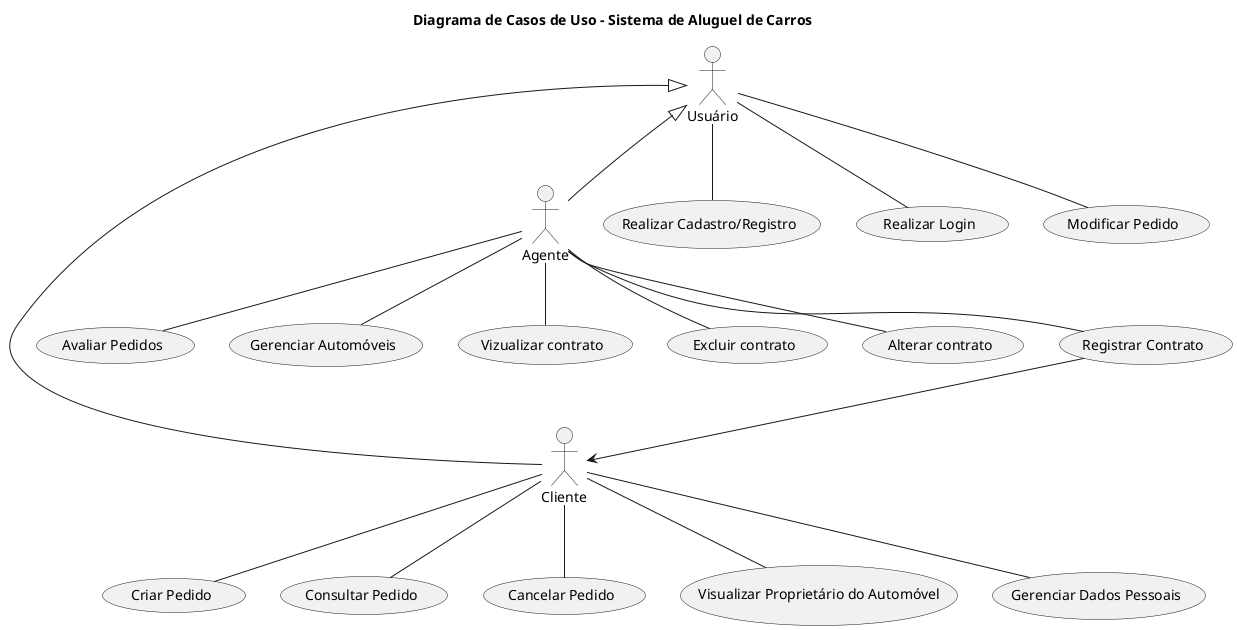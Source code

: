 @startuml
title Diagrama de Casos de Uso - Sistema de Aluguel de Carros

actor "Usuário" as Usuario
actor "Cliente" as Cliente
actor "Agente" as Agente

Usuario <|-- Cliente
Usuario <|-- Agente

' Casos de uso de autenticação
usecase "Realizar Cadastro/Registro" as UC_Cadastrar
usecase "Realizar Login" as UC_Login

' Casos de uso do Cliente
usecase "Criar Pedido" as UC_CriarPedido
usecase "Consultar Pedido" as UC_ConsultarPedido
usecase "Cancelar Pedido" as UC_CancelarPedido
usecase "Visualizar Proprietário do Automóvel" as UC_VisualizarProprietario
usecase "Gerenciar Dados Pessoais" as UC_GerenciarDadosPessoais

' Casos de uso do Agente
usecase "Avaliar Pedidos" as UC_AvaliarPedido
usecase "Gerenciar Automóveis" as UC_GerenciarAutomoveis
usecase "Vizualizar contrato" as UC_VizualizarContrato
usecase "Excluir contrato" as UC_ExcluirContrato
usecase "Alterar contrato" as UC_AlterarContrato

' Casos de uso do Agente e cliente
usecase "Modificar Pedido" as UC_ModificarPedido
usecase "Registrar Contrato" as UC_RegistrarContrato

' Relacionamentos
Usuario -- UC_Cadastrar
Usuario -- UC_Login
Usuario -- UC_ModificarPedido

Cliente -- UC_CriarPedido
Cliente -- UC_ConsultarPedido
Cliente -- UC_CancelarPedido
Cliente -- UC_VisualizarProprietario
Cliente -- UC_GerenciarDadosPessoais

Agente -- UC_AvaliarPedido
Agente -- UC_RegistrarContrato
Agente -- UC_GerenciarAutomoveis
Agente -- UC_VizualizarContrato
Agente -- UC_ExcluirContrato
Agente -- UC_AlterarContrato

UC_RegistrarContrato --> Cliente
@enduml
